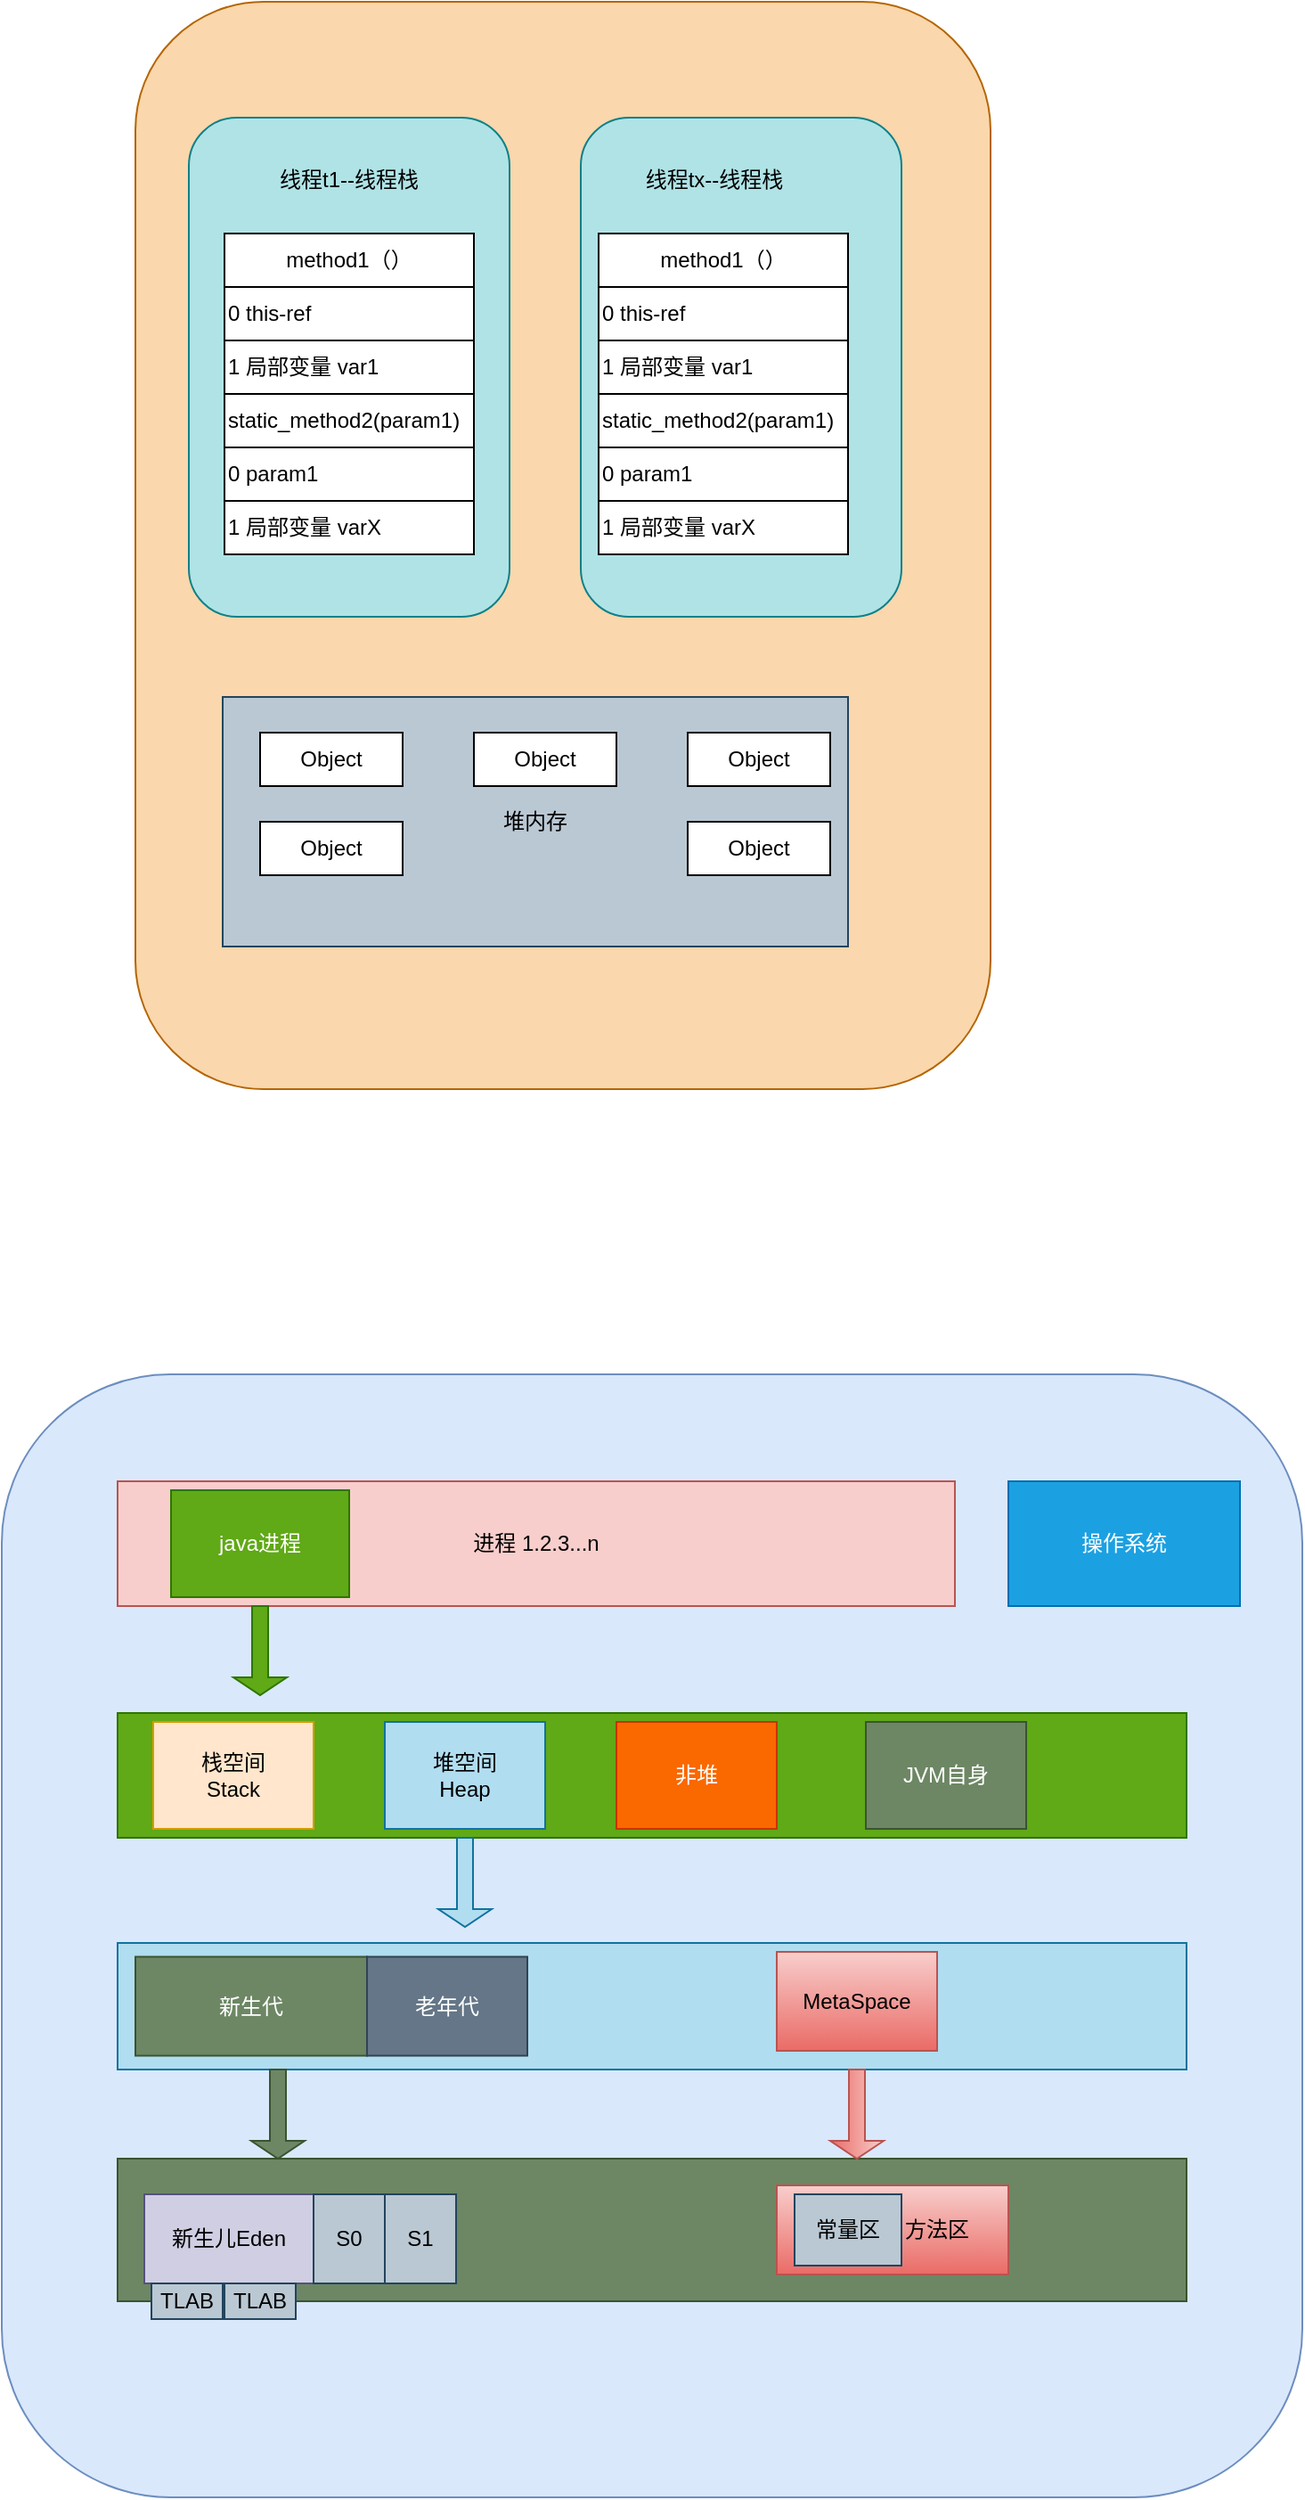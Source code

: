 <mxfile version="14.2.9" type="github">
  <diagram id="5Xk1HbFzoAKY_heKDIqf" name="Page-1">
    <mxGraphModel dx="1422" dy="762" grid="1" gridSize="10" guides="1" tooltips="1" connect="1" arrows="1" fold="1" page="1" pageScale="1" pageWidth="827" pageHeight="1169" math="0" shadow="0">
      <root>
        <mxCell id="0" />
        <mxCell id="1" parent="0" />
        <mxCell id="JoZrEqiItv-6HEst-3wa-1" value="" style="rounded=1;whiteSpace=wrap;html=1;fillColor=#fad7ac;strokeColor=#b46504;" parent="1" vertex="1">
          <mxGeometry x="200" y="20" width="480" height="610" as="geometry" />
        </mxCell>
        <mxCell id="JoZrEqiItv-6HEst-3wa-5" value="" style="rounded=1;whiteSpace=wrap;html=1;fillColor=#b0e3e6;strokeColor=#0e8088;" parent="1" vertex="1">
          <mxGeometry x="230" y="85" width="180" height="280" as="geometry" />
        </mxCell>
        <mxCell id="JoZrEqiItv-6HEst-3wa-8" value="method1（）" style="rounded=0;whiteSpace=wrap;html=1;" parent="1" vertex="1">
          <mxGeometry x="250" y="150" width="140" height="30" as="geometry" />
        </mxCell>
        <mxCell id="JoZrEqiItv-6HEst-3wa-9" value="堆内存" style="rounded=0;whiteSpace=wrap;html=1;fillColor=#bac8d3;strokeColor=#23445d;" parent="1" vertex="1">
          <mxGeometry x="249" y="410" width="351" height="140" as="geometry" />
        </mxCell>
        <mxCell id="JoZrEqiItv-6HEst-3wa-10" value="0 this-ref" style="rounded=0;whiteSpace=wrap;html=1;align=left;" parent="1" vertex="1">
          <mxGeometry x="250" y="180" width="140" height="30" as="geometry" />
        </mxCell>
        <mxCell id="JoZrEqiItv-6HEst-3wa-12" value="1 局部变量 var1" style="rounded=0;whiteSpace=wrap;html=1;align=left;" parent="1" vertex="1">
          <mxGeometry x="250" y="210" width="140" height="30" as="geometry" />
        </mxCell>
        <mxCell id="JoZrEqiItv-6HEst-3wa-13" value="static_method2(param1)" style="rounded=0;whiteSpace=wrap;html=1;align=left;" parent="1" vertex="1">
          <mxGeometry x="250" y="240" width="140" height="30" as="geometry" />
        </mxCell>
        <mxCell id="JoZrEqiItv-6HEst-3wa-14" value="0 param1" style="rounded=0;whiteSpace=wrap;html=1;align=left;" parent="1" vertex="1">
          <mxGeometry x="250" y="270" width="140" height="30" as="geometry" />
        </mxCell>
        <mxCell id="JoZrEqiItv-6HEst-3wa-15" value="1 局部变量 varX" style="rounded=0;whiteSpace=wrap;html=1;align=left;" parent="1" vertex="1">
          <mxGeometry x="250" y="300" width="140" height="30" as="geometry" />
        </mxCell>
        <mxCell id="JoZrEqiItv-6HEst-3wa-17" style="edgeStyle=orthogonalEdgeStyle;rounded=0;orthogonalLoop=1;jettySize=auto;html=1;exitX=0.5;exitY=1;exitDx=0;exitDy=0;" parent="1" source="JoZrEqiItv-6HEst-3wa-5" target="JoZrEqiItv-6HEst-3wa-5" edge="1">
          <mxGeometry relative="1" as="geometry" />
        </mxCell>
        <mxCell id="JoZrEqiItv-6HEst-3wa-19" value="线程t1--线程栈" style="text;html=1;strokeColor=none;fillColor=none;align=center;verticalAlign=middle;whiteSpace=wrap;rounded=0;" parent="1" vertex="1">
          <mxGeometry x="265" y="110" width="110" height="20" as="geometry" />
        </mxCell>
        <mxCell id="JoZrEqiItv-6HEst-3wa-20" value="" style="rounded=1;whiteSpace=wrap;html=1;fillColor=#b0e3e6;strokeColor=#0e8088;" parent="1" vertex="1">
          <mxGeometry x="450" y="85" width="180" height="280" as="geometry" />
        </mxCell>
        <mxCell id="JoZrEqiItv-6HEst-3wa-21" value="线程tx--线程栈" style="text;html=1;strokeColor=none;fillColor=none;align=center;verticalAlign=middle;whiteSpace=wrap;rounded=0;" parent="1" vertex="1">
          <mxGeometry x="470" y="110" width="110" height="20" as="geometry" />
        </mxCell>
        <mxCell id="JoZrEqiItv-6HEst-3wa-22" value="method1（）" style="rounded=0;whiteSpace=wrap;html=1;" parent="1" vertex="1">
          <mxGeometry x="460" y="150" width="140" height="30" as="geometry" />
        </mxCell>
        <mxCell id="JoZrEqiItv-6HEst-3wa-23" value="0 this-ref" style="rounded=0;whiteSpace=wrap;html=1;align=left;" parent="1" vertex="1">
          <mxGeometry x="460" y="180" width="140" height="30" as="geometry" />
        </mxCell>
        <mxCell id="JoZrEqiItv-6HEst-3wa-24" value="1 局部变量 var1" style="rounded=0;whiteSpace=wrap;html=1;align=left;" parent="1" vertex="1">
          <mxGeometry x="460" y="210" width="140" height="30" as="geometry" />
        </mxCell>
        <mxCell id="JoZrEqiItv-6HEst-3wa-25" value="static_method2(param1)" style="rounded=0;whiteSpace=wrap;html=1;align=left;" parent="1" vertex="1">
          <mxGeometry x="460" y="240" width="140" height="30" as="geometry" />
        </mxCell>
        <mxCell id="JoZrEqiItv-6HEst-3wa-26" value="0 param1" style="rounded=0;whiteSpace=wrap;html=1;align=left;" parent="1" vertex="1">
          <mxGeometry x="460" y="270" width="140" height="30" as="geometry" />
        </mxCell>
        <mxCell id="JoZrEqiItv-6HEst-3wa-27" value="1 局部变量 varX" style="rounded=0;whiteSpace=wrap;html=1;align=left;" parent="1" vertex="1">
          <mxGeometry x="460" y="300" width="140" height="30" as="geometry" />
        </mxCell>
        <mxCell id="JoZrEqiItv-6HEst-3wa-28" value="Object" style="rounded=0;whiteSpace=wrap;html=1;" parent="1" vertex="1">
          <mxGeometry x="270" y="430" width="80" height="30" as="geometry" />
        </mxCell>
        <mxCell id="JoZrEqiItv-6HEst-3wa-29" value="Object" style="rounded=0;whiteSpace=wrap;html=1;" parent="1" vertex="1">
          <mxGeometry x="270" y="480" width="80" height="30" as="geometry" />
        </mxCell>
        <mxCell id="JoZrEqiItv-6HEst-3wa-30" value="Object" style="rounded=0;whiteSpace=wrap;html=1;" parent="1" vertex="1">
          <mxGeometry x="390" y="430" width="80" height="30" as="geometry" />
        </mxCell>
        <mxCell id="JoZrEqiItv-6HEst-3wa-31" value="Object" style="rounded=0;whiteSpace=wrap;html=1;" parent="1" vertex="1">
          <mxGeometry x="510" y="430" width="80" height="30" as="geometry" />
        </mxCell>
        <mxCell id="JoZrEqiItv-6HEst-3wa-32" value="Object" style="rounded=0;whiteSpace=wrap;html=1;" parent="1" vertex="1">
          <mxGeometry x="510" y="480" width="80" height="30" as="geometry" />
        </mxCell>
        <mxCell id="tO71BtRKxgOAwEvLUXh_-1" value="" style="rounded=1;whiteSpace=wrap;html=1;fillColor=#dae8fc;strokeColor=#6c8ebf;" vertex="1" parent="1">
          <mxGeometry x="125" y="790" width="730" height="630" as="geometry" />
        </mxCell>
        <mxCell id="tO71BtRKxgOAwEvLUXh_-3" value="进程 1.2.3...n" style="rounded=0;whiteSpace=wrap;html=1;fillColor=#f8cecc;strokeColor=#b85450;" vertex="1" parent="1">
          <mxGeometry x="190" y="850" width="470" height="70" as="geometry" />
        </mxCell>
        <mxCell id="tO71BtRKxgOAwEvLUXh_-4" value="" style="rounded=0;whiteSpace=wrap;html=1;fillColor=#60a917;strokeColor=#2D7600;fontColor=#ffffff;" vertex="1" parent="1">
          <mxGeometry x="190" y="980" width="600" height="70" as="geometry" />
        </mxCell>
        <mxCell id="tO71BtRKxgOAwEvLUXh_-5" value="" style="rounded=0;whiteSpace=wrap;html=1;fillColor=#b1ddf0;strokeColor=#10739e;" vertex="1" parent="1">
          <mxGeometry x="190" y="1109" width="600" height="71" as="geometry" />
        </mxCell>
        <mxCell id="tO71BtRKxgOAwEvLUXh_-6" value="操作系统" style="rounded=0;whiteSpace=wrap;html=1;fillColor=#1ba1e2;strokeColor=#006EAF;fontColor=#ffffff;" vertex="1" parent="1">
          <mxGeometry x="690" y="850" width="130" height="70" as="geometry" />
        </mxCell>
        <mxCell id="tO71BtRKxgOAwEvLUXh_-7" value="java进程" style="rounded=0;whiteSpace=wrap;html=1;fillColor=#60a917;strokeColor=#2D7600;fontColor=#ffffff;" vertex="1" parent="1">
          <mxGeometry x="220" y="855" width="100" height="60" as="geometry" />
        </mxCell>
        <mxCell id="tO71BtRKxgOAwEvLUXh_-9" value="" style="shape=singleArrow;direction=south;whiteSpace=wrap;html=1;fillColor=#60a917;strokeColor=#2D7600;fontColor=#ffffff;" vertex="1" parent="1">
          <mxGeometry x="255" y="920" width="30" height="50" as="geometry" />
        </mxCell>
        <mxCell id="tO71BtRKxgOAwEvLUXh_-10" value="栈空间&lt;br&gt;Stack" style="rounded=0;whiteSpace=wrap;html=1;fillColor=#ffe6cc;strokeColor=#d79b00;" vertex="1" parent="1">
          <mxGeometry x="210" y="985" width="90" height="60" as="geometry" />
        </mxCell>
        <mxCell id="tO71BtRKxgOAwEvLUXh_-12" value="堆空间&lt;br&gt;Heap" style="rounded=0;whiteSpace=wrap;html=1;fillColor=#b1ddf0;strokeColor=#10739e;" vertex="1" parent="1">
          <mxGeometry x="340" y="985" width="90" height="60" as="geometry" />
        </mxCell>
        <mxCell id="tO71BtRKxgOAwEvLUXh_-13" value="非堆" style="rounded=0;whiteSpace=wrap;html=1;fillColor=#fa6800;strokeColor=#C73500;fontColor=#ffffff;" vertex="1" parent="1">
          <mxGeometry x="470" y="985" width="90" height="60" as="geometry" />
        </mxCell>
        <mxCell id="tO71BtRKxgOAwEvLUXh_-14" value="JVM自身" style="rounded=0;whiteSpace=wrap;html=1;fillColor=#6d8764;strokeColor=#3A5431;fontColor=#ffffff;" vertex="1" parent="1">
          <mxGeometry x="610" y="985" width="90" height="60" as="geometry" />
        </mxCell>
        <mxCell id="tO71BtRKxgOAwEvLUXh_-15" value="" style="shape=singleArrow;direction=south;whiteSpace=wrap;html=1;fillColor=#b1ddf0;strokeColor=#10739e;" vertex="1" parent="1">
          <mxGeometry x="370" y="1050" width="30" height="50" as="geometry" />
        </mxCell>
        <mxCell id="tO71BtRKxgOAwEvLUXh_-16" value="新生代" style="rounded=0;whiteSpace=wrap;html=1;fillColor=#6d8764;strokeColor=#3A5431;fontColor=#ffffff;" vertex="1" parent="1">
          <mxGeometry x="200" y="1116.75" width="130" height="55.5" as="geometry" />
        </mxCell>
        <mxCell id="tO71BtRKxgOAwEvLUXh_-17" value="老年代" style="rounded=0;whiteSpace=wrap;html=1;fillColor=#647687;strokeColor=#314354;fontColor=#ffffff;" vertex="1" parent="1">
          <mxGeometry x="330" y="1116.75" width="90" height="55.5" as="geometry" />
        </mxCell>
        <mxCell id="tO71BtRKxgOAwEvLUXh_-18" value="MetaSpace" style="rounded=0;whiteSpace=wrap;html=1;gradientColor=#ea6b66;fillColor=#f8cecc;strokeColor=#b85450;" vertex="1" parent="1">
          <mxGeometry x="560" y="1114" width="90" height="55.5" as="geometry" />
        </mxCell>
        <mxCell id="tO71BtRKxgOAwEvLUXh_-19" value="" style="rounded=0;whiteSpace=wrap;html=1;fillColor=#6d8764;strokeColor=#3A5431;fontColor=#ffffff;" vertex="1" parent="1">
          <mxGeometry x="190" y="1230" width="600" height="80" as="geometry" />
        </mxCell>
        <mxCell id="tO71BtRKxgOAwEvLUXh_-20" value="" style="shape=singleArrow;direction=south;whiteSpace=wrap;html=1;fillColor=#6d8764;strokeColor=#3A5431;fontColor=#ffffff;" vertex="1" parent="1">
          <mxGeometry x="265" y="1180" width="30" height="50" as="geometry" />
        </mxCell>
        <mxCell id="tO71BtRKxgOAwEvLUXh_-22" value="新生儿Eden" style="rounded=0;whiteSpace=wrap;html=1;fillColor=#d0cee2;strokeColor=#56517e;" vertex="1" parent="1">
          <mxGeometry x="205" y="1250" width="95" height="50" as="geometry" />
        </mxCell>
        <mxCell id="tO71BtRKxgOAwEvLUXh_-23" value="S0" style="rounded=0;whiteSpace=wrap;html=1;fillColor=#bac8d3;strokeColor=#23445d;" vertex="1" parent="1">
          <mxGeometry x="300" y="1250" width="40" height="50" as="geometry" />
        </mxCell>
        <mxCell id="tO71BtRKxgOAwEvLUXh_-24" value="S1" style="rounded=0;whiteSpace=wrap;html=1;fillColor=#bac8d3;strokeColor=#23445d;" vertex="1" parent="1">
          <mxGeometry x="340" y="1250" width="40" height="50" as="geometry" />
        </mxCell>
        <mxCell id="tO71BtRKxgOAwEvLUXh_-25" value="&amp;nbsp; &amp;nbsp; &amp;nbsp; &amp;nbsp; &amp;nbsp; &amp;nbsp; &amp;nbsp; &amp;nbsp;方法区" style="rounded=0;whiteSpace=wrap;html=1;gradientColor=#ea6b66;fillColor=#f8cecc;strokeColor=#b85450;" vertex="1" parent="1">
          <mxGeometry x="560" y="1245" width="130" height="50" as="geometry" />
        </mxCell>
        <mxCell id="tO71BtRKxgOAwEvLUXh_-26" value="" style="shape=singleArrow;direction=south;whiteSpace=wrap;html=1;fillColor=#f8cecc;strokeColor=#b85450;gradientColor=#ea6b66;" vertex="1" parent="1">
          <mxGeometry x="590" y="1180" width="30" height="50" as="geometry" />
        </mxCell>
        <mxCell id="tO71BtRKxgOAwEvLUXh_-27" value="常量区" style="rounded=0;whiteSpace=wrap;html=1;fillColor=#bac8d3;strokeColor=#23445d;" vertex="1" parent="1">
          <mxGeometry x="570" y="1250" width="60" height="40" as="geometry" />
        </mxCell>
        <mxCell id="tO71BtRKxgOAwEvLUXh_-28" value="TLAB" style="rounded=0;whiteSpace=wrap;html=1;fillColor=#bac8d3;strokeColor=#23445d;" vertex="1" parent="1">
          <mxGeometry x="209" y="1300" width="40" height="20" as="geometry" />
        </mxCell>
        <mxCell id="tO71BtRKxgOAwEvLUXh_-29" value="TLAB" style="rounded=0;whiteSpace=wrap;html=1;fillColor=#bac8d3;strokeColor=#23445d;" vertex="1" parent="1">
          <mxGeometry x="250" y="1300" width="40" height="20" as="geometry" />
        </mxCell>
      </root>
    </mxGraphModel>
  </diagram>
</mxfile>
